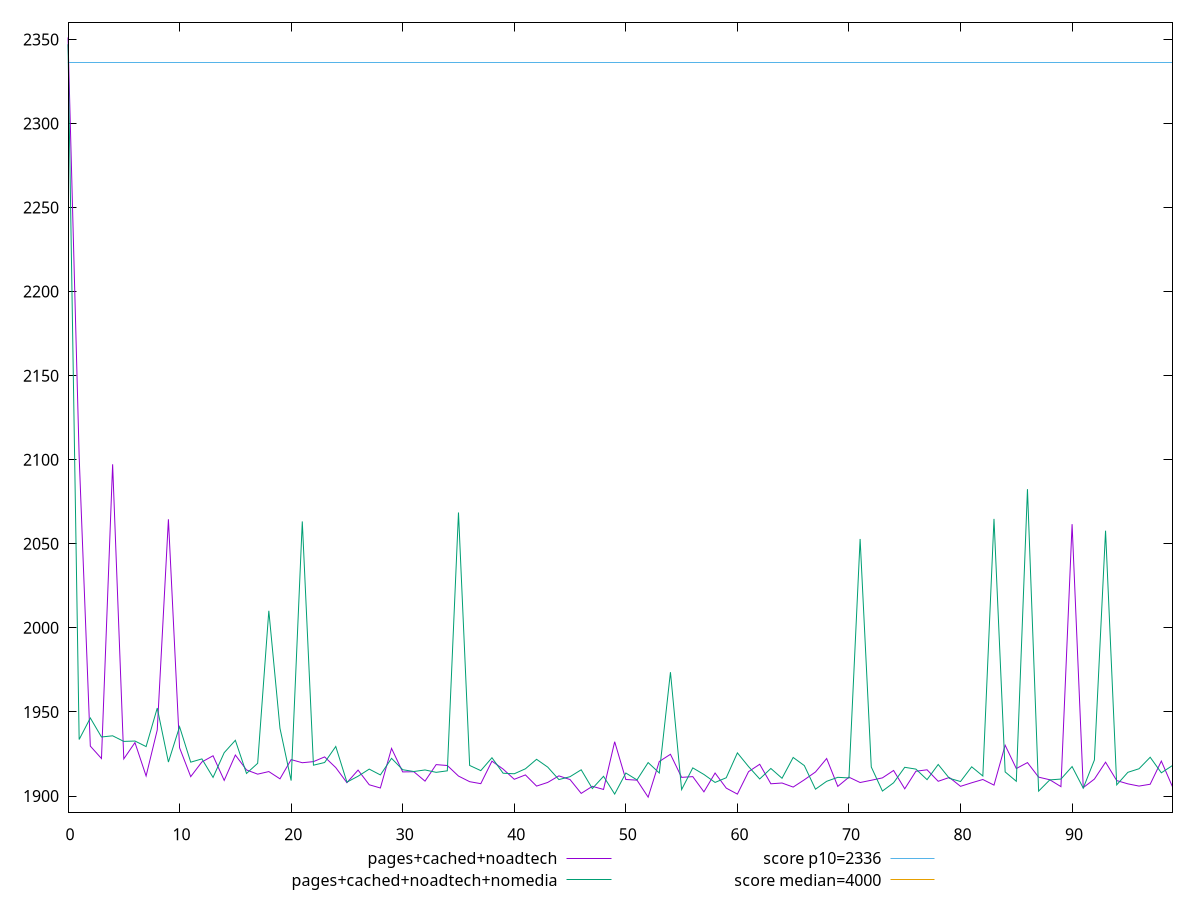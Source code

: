 reset

$pagesCachedNoadtech <<EOF
0 2351.135
1 2101.87475
2 1929.6883000000003
3 1922.3009
4 2097.27585
5 1922.0796999999998
6 1931.7655
7 1911.9215
8 1939.306
9 2064.5838999999996
10 1928.6854999999998
11 1911.5138000000002
12 1920.2452999999996
13 1923.92585
14 1909.2869999999998
15 1924.3679999999997
16 1915.5075000000002
17 1912.99625
18 1914.53265
19 1910.2165
20 1921.6428000000003
21 1919.7919499999998
22 1920.4519999999998
23 1923.24885
24 1916.9005
25 1907.9189
26 1915.4139999999998
27 1906.6894000000002
28 1904.766
29 1928.3125000000002
30 1914.32825
31 1914.44195
32 1908.8458500000004
33 1918.67105
34 1918.1364500000004
35 1911.8664999999999
36 1908.5244
37 1907.3400000000001
38 1920.7270000000003
39 1916.0138000000002
40 1909.9456
41 1912.5430000000001
42 1905.9005000000002
43 1908.0770000000002
44 1911.9825
45 1909.7805000000003
46 1901.5539999999999
47 1905.7667000000001
48 1903.8974499999997
49 1932.2824999999998
50 1909.8189000000002
51 1909.43385
52 1899.3210000000001
53 1920.529
54 1924.8134999999997
55 1911.0854999999997
56 1911.5255
57 1902.4739999999997
58 1913.6604499999999
59 1904.7
60 1901.125
61 1914.4900000000002
62 1918.86785
63 1907.2696499999997
64 1907.7327
65 1905.3184999999999
66 1909.6446500000002
67 1914.2898500000006
68 1922.2945
69 1905.7280500000002
70 1911.1955000000003
71 1908.0200499999996
72 1909.3685000000003
73 1910.7801999999997
74 1915.1933000000001
75 1904.2784000000001
76 1914.73585
77 1915.5893500000002
78 1908.7532500000002
79 1911.0382
80 1905.7505000000003
81 1907.8629000000003
82 1909.8235999999997
83 1906.4764999999998
84 1930.1964
85 1916.3435000000004
86 1919.8744000000002
87 1911.2175000000002
88 1909.6616
89 1905.5801499999998
90 2061.6787999999997
91 1904.9836000000005
92 1910.06275
93 1920.1109999999999
94 1909.1828999999998
95 1907.2268000000004
96 1905.9029999999998
97 1906.99455
98 1920.775
99 1905.462
EOF

$pagesCachedNoadtechNomedia <<EOF
0 2347.0925
1 1933.60625
2 1946.4061999999994
3 1935.0984999999998
4 1935.8080000000002
5 1932.4768
6 1932.6950000000002
7 1929.4005
8 1952.3061000000002
9 1920.19635
10 1941.2255
11 1920.1282500000004
12 1922.0617
13 1911.0728499999998
14 1925.7748
15 1933.1239999999998
16 1913.4151
17 1919.4455000000003
18 2010.1831499999998
19 1940.26685
20 1909.17085
21 2063.31965
22 1918.3345
23 1919.913
24 1929.4523
25 1908.2478499999997
26 1911.7675
27 1915.9956499999998
28 1912.5394000000006
29 1922.4003000000002
30 1915.63195
31 1914.5724999999998
32 1915.4965000000002
33 1914.0766999999996
34 1914.9783000000002
35 2068.6223000000005
36 1918.1809
37 1915.0926499999998
38 1922.75725
39 1913.5537
40 1913.2241
41 1916.1839999999997
42 1921.8252499999999
43 1917.1787999999997
44 1909.76745
45 1911.4962500000001
46 1915.5955000000004
47 1904.4401500000001
48 1911.7233500000002
49 1901.1513500000005
50 1913.6673
51 1909.57445
52 1919.8801500000004
53 1913.68365
54 1973.6535500000002
55 1903.8154999999997
56 1916.734
57 1912.8100500000003
58 1908.08115
59 1910.8623000000007
60 1925.6553
61 1917.50785
62 1910.1318500000002
63 1916.3770000000002
64 1910.5475000000001
65 1922.9304999999997
66 1918.0865499999995
67 1904.0596999999998
68 1908.7474499999998
69 1911.1129999999998
70 1910.7455500000005
71 2052.9021000000002
72 1917.2674999999995
73 1902.94535
74 1907.8669500000003
75 1917.0694999999998
76 1915.9936000000002
77 1909.7275000000004
78 1918.7524999999998
79 1910.5274500000007
80 1908.62155
81 1917.3609499999998
82 1911.9044000000001
83 2064.81205
84 1914.32845
85 1908.7534999999993
86 2082.4880000000003
87 1902.9070000000002
88 1909.5810000000001
89 1910.0737
90 1917.5087
91 1904.69975
92 1921.4145000000003
93 2057.803
94 1906.6396000000007
95 1914.0903999999998
96 1916.2128000000005
97 1923.0459
98 1913.797
99 1918.1365
EOF

set key outside below
set xrange [0:99]
set yrange [1890.28472:2360.17128]
set trange [1890.28472:2360.17128]
set terminal svg size 640, 520 enhanced background rgb 'white'
set output "report_00026_2021-02-22T21:38:55.199Z/first-meaningful-paint/comparison/line/2_vs_3.svg"

plot $pagesCachedNoadtech title "pages+cached+noadtech" with line, \
     $pagesCachedNoadtechNomedia title "pages+cached+noadtech+nomedia" with line, \
     2336 title "score p10=2336", \
     4000 title "score median=4000"

reset
